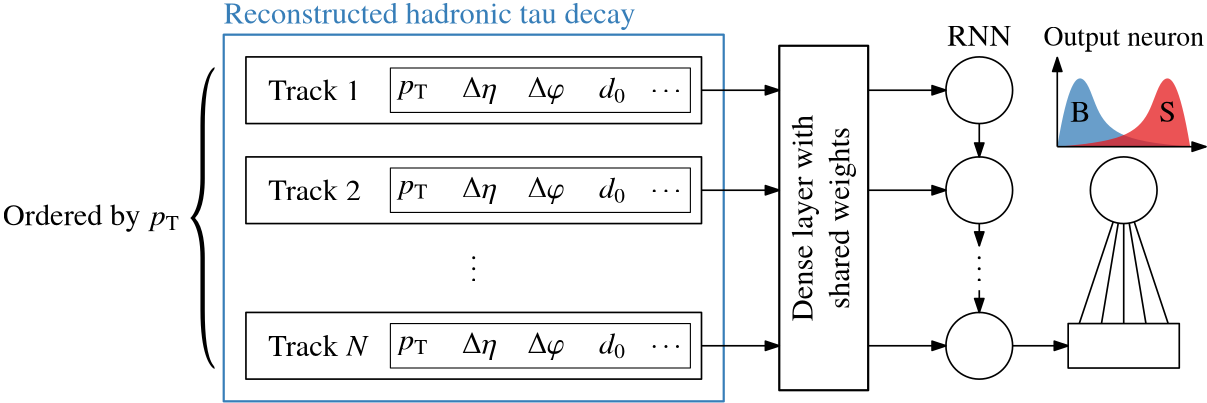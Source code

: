<?xml version="1.0"?>
<!DOCTYPE ipe SYSTEM "ipe.dtd">
<ipe version="70107" creator="Ipe 7.1.10">
<info created="D:20170718220959" modified="D:20170718232157"/>
<preamble>\usepackage{amsmath}
\usepackage{txfonts}</preamble>
<ipestyle name="basic">
<symbol name="arrow/arc(spx)">
<path stroke="sym-stroke" fill="sym-stroke" pen="sym-pen">
0 0 m
-1 0.333 l
-1 -0.333 l
h
</path>
</symbol>
<symbol name="arrow/farc(spx)">
<path stroke="sym-stroke" fill="white" pen="sym-pen">
0 0 m
-1 0.333 l
-1 -0.333 l
h
</path>
</symbol>
<symbol name="arrow/ptarc(spx)">
<path stroke="sym-stroke" fill="sym-stroke" pen="sym-pen">
0 0 m
-1 0.333 l
-0.8 0 l
-1 -0.333 l
h
</path>
</symbol>
<symbol name="arrow/fptarc(spx)">
<path stroke="sym-stroke" fill="white" pen="sym-pen">
0 0 m
-1 0.333 l
-0.8 0 l
-1 -0.333 l
h
</path>
</symbol>
<symbol name="mark/circle(sx)" transformations="translations">
<path fill="sym-stroke">
0.6 0 0 0.6 0 0 e
0.4 0 0 0.4 0 0 e
</path>
</symbol>
<symbol name="mark/disk(sx)" transformations="translations">
<path fill="sym-stroke">
0.6 0 0 0.6 0 0 e
</path>
</symbol>
<symbol name="mark/fdisk(sfx)" transformations="translations">
<group>
<path fill="sym-fill">
0.5 0 0 0.5 0 0 e
</path>
<path fill="sym-stroke" fillrule="eofill">
0.6 0 0 0.6 0 0 e
0.4 0 0 0.4 0 0 e
</path>
</group>
</symbol>
<symbol name="mark/box(sx)" transformations="translations">
<path fill="sym-stroke" fillrule="eofill">
-0.6 -0.6 m
0.6 -0.6 l
0.6 0.6 l
-0.6 0.6 l
h
-0.4 -0.4 m
0.4 -0.4 l
0.4 0.4 l
-0.4 0.4 l
h
</path>
</symbol>
<symbol name="mark/square(sx)" transformations="translations">
<path fill="sym-stroke">
-0.6 -0.6 m
0.6 -0.6 l
0.6 0.6 l
-0.6 0.6 l
h
</path>
</symbol>
<symbol name="mark/fsquare(sfx)" transformations="translations">
<group>
<path fill="sym-fill">
-0.5 -0.5 m
0.5 -0.5 l
0.5 0.5 l
-0.5 0.5 l
h
</path>
<path fill="sym-stroke" fillrule="eofill">
-0.6 -0.6 m
0.6 -0.6 l
0.6 0.6 l
-0.6 0.6 l
h
-0.4 -0.4 m
0.4 -0.4 l
0.4 0.4 l
-0.4 0.4 l
h
</path>
</group>
</symbol>
<symbol name="mark/cross(sx)" transformations="translations">
<group>
<path fill="sym-stroke">
-0.43 -0.57 m
0.57 0.43 l
0.43 0.57 l
-0.57 -0.43 l
h
</path>
<path fill="sym-stroke">
-0.43 0.57 m
0.57 -0.43 l
0.43 -0.57 l
-0.57 0.43 l
h
</path>
</group>
</symbol>
<symbol name="arrow/fnormal(spx)">
<path stroke="sym-stroke" fill="white" pen="sym-pen">
0 0 m
-1 0.333 l
-1 -0.333 l
h
</path>
</symbol>
<symbol name="arrow/pointed(spx)">
<path stroke="sym-stroke" fill="sym-stroke" pen="sym-pen">
0 0 m
-1 0.333 l
-0.8 0 l
-1 -0.333 l
h
</path>
</symbol>
<symbol name="arrow/fpointed(spx)">
<path stroke="sym-stroke" fill="white" pen="sym-pen">
0 0 m
-1 0.333 l
-0.8 0 l
-1 -0.333 l
h
</path>
</symbol>
<symbol name="arrow/linear(spx)">
<path stroke="sym-stroke" pen="sym-pen">
-1 0.333 m
0 0 l
-1 -0.333 l
</path>
</symbol>
<symbol name="arrow/fdouble(spx)">
<path stroke="sym-stroke" fill="white" pen="sym-pen">
0 0 m
-1 0.333 l
-1 -0.333 l
h
-1 0 m
-2 0.333 l
-2 -0.333 l
h
</path>
</symbol>
<symbol name="arrow/double(spx)">
<path stroke="sym-stroke" fill="sym-stroke" pen="sym-pen">
0 0 m
-1 0.333 l
-1 -0.333 l
h
-1 0 m
-2 0.333 l
-2 -0.333 l
h
</path>
</symbol>
<pen name="heavier" value="0.8"/>
<pen name="fat" value="1.2"/>
<pen name="ultrafat" value="2"/>
<symbolsize name="large" value="5"/>
<symbolsize name="small" value="2"/>
<symbolsize name="tiny" value="1.1"/>
<arrowsize name="large" value="10"/>
<arrowsize name="small" value="5"/>
<arrowsize name="tiny" value="3"/>
<color name="red" value="1 0 0"/>
<color name="green" value="0 1 0"/>
<color name="blue" value="0 0 1"/>
<color name="yellow" value="1 1 0"/>
<color name="orange" value="1 0.647 0"/>
<color name="gold" value="1 0.843 0"/>
<color name="purple" value="0.627 0.125 0.941"/>
<color name="gray" value="0.745"/>
<color name="brown" value="0.647 0.165 0.165"/>
<color name="navy" value="0 0 0.502"/>
<color name="pink" value="1 0.753 0.796"/>
<color name="seagreen" value="0.18 0.545 0.341"/>
<color name="turquoise" value="0.251 0.878 0.816"/>
<color name="violet" value="0.933 0.51 0.933"/>
<color name="darkblue" value="0 0 0.545"/>
<color name="darkcyan" value="0 0.545 0.545"/>
<color name="darkgray" value="0.663"/>
<color name="darkgreen" value="0 0.392 0"/>
<color name="darkmagenta" value="0.545 0 0.545"/>
<color name="darkorange" value="1 0.549 0"/>
<color name="darkred" value="0.545 0 0"/>
<color name="lightblue" value="0.678 0.847 0.902"/>
<color name="lightcyan" value="0.878 1 1"/>
<color name="lightgray" value="0.827"/>
<color name="lightgreen" value="0.565 0.933 0.565"/>
<color name="lightyellow" value="1 1 0.878"/>
<dashstyle name="dashed" value="[4] 0"/>
<dashstyle name="dotted" value="[1 3] 0"/>
<dashstyle name="dash dotted" value="[4 2 1 2] 0"/>
<dashstyle name="dash dot dotted" value="[4 2 1 2 1 2] 0"/>
<textsize name="large" value="\large"/>
<textsize name="Large" value="\Large"/>
<textsize name="LARGE" value="\LARGE"/>
<textsize name="huge" value="\huge"/>
<textsize name="Huge" value="\Huge"/>
<textsize name="small" value="\small"/>
<textsize name="footnote" value="\footnotesize"/>
<textsize name="tiny" value="\tiny"/>
<textstyle name="center" begin="\begin{center}" end="\end{center}"/>
<textstyle name="itemize" begin="\begin{itemize}" end="\end{itemize}"/>
<textstyle name="item" begin="\begin{itemize}\item{}" end="\end{itemize}"/>
<gridsize name="4 pts" value="4"/>
<gridsize name="8 pts (~3 mm)" value="8"/>
<gridsize name="16 pts (~6 mm)" value="16"/>
<gridsize name="32 pts (~12 mm)" value="32"/>
<gridsize name="10 pts (~3.5 mm)" value="10"/>
<gridsize name="20 pts (~7 mm)" value="20"/>
<gridsize name="14 pts (~5 mm)" value="14"/>
<gridsize name="28 pts (~10 mm)" value="28"/>
<gridsize name="56 pts (~20 mm)" value="56"/>
<anglesize name="90 deg" value="90"/>
<anglesize name="60 deg" value="60"/>
<anglesize name="45 deg" value="45"/>
<anglesize name="30 deg" value="30"/>
<anglesize name="22.5 deg" value="22.5"/>
<opacity name="10%" value="0.1"/>
<opacity name="30%" value="0.3"/>
<opacity name="50%" value="0.5"/>
<opacity name="75%" value="0.75"/>
<tiling name="falling" angle="-60" step="4" width="1"/>
<tiling name="rising" angle="30" step="4" width="1"/>
</ipestyle>
<page>
<layer name="alpha"/>
<view layers="alpha" active="alpha"/>
<text layer="alpha" matrix="1 0 0 1 96 -36" transformations="translations" pos="48 816" stroke="black" type="label" width="33.392" height="7.485" depth="0.11" valign="center" size="11">Track 1</text>
<path matrix="1 0 0 1 60 -36" stroke="black" pen="0.6">
76 828 m
76 804 l
240 804 l
240 828 l
h
</path>
<text matrix="1 0 0 1 96 -72" transformations="translations" pos="48 816" stroke="black" type="label" width="33.392" height="7.485" depth="0.11" valign="center" size="11">Track 2</text>
<text matrix="1 0 0 1 100 -72" transformations="translations" pos="96 816" stroke="black" type="label" width="11.487" height="4.841" depth="2.26" halign="center" valign="center" size="11">$p_\text{T}$</text>
<text matrix="1 0 0 1 104 -72" transformations="translations" pos="116 816" stroke="black" type="label" width="12.471" height="7.477" depth="2.26" halign="center" valign="center" size="11">$\Delta \eta$</text>
<text matrix="1 0 0 1 88 -72" transformations="translations" pos="156 816" stroke="black" type="label" width="13.282" height="7.477" depth="2.26" halign="center" valign="center" size="11">$\Delta \varphi$</text>
<text matrix="1 0 0 1 88 -72" transformations="translations" pos="180 816" stroke="black" type="label" width="9.813" height="7.405" depth="1.74" halign="center" valign="center" size="11">$d_0$</text>
<path matrix="1 0 0 1 60 -40" stroke="black" pen="0.6">
76 796 m
76 772 l
240 772 l
240 796 l
h
</path>
<text matrix="1 0 0 1 108 -72" transformations="translations" pos="180 816" stroke="black" type="label" width="12.453" height="1.011" depth="0.12" halign="center" valign="center">$\dots$</text>
<text matrix="1 0 0 1 96 -128" transformations="translations" pos="48 816" stroke="black" type="label" width="36.153" height="7.48" depth="0.18" valign="center" size="11">Track $N$</text>
<text matrix="1 0 0 1 100 -128" transformations="translations" pos="96 816" stroke="black" type="label" width="11.487" height="4.841" depth="2.26" halign="center" valign="center" size="11">$p_\text{T}$</text>
<text matrix="1 0 0 1 104 -128" transformations="translations" pos="116 816" stroke="black" type="label" width="12.471" height="7.477" depth="2.26" halign="center" valign="center" size="11">$\Delta \eta$</text>
<text matrix="1 0 0 1 88 -128" transformations="translations" pos="156 816" stroke="black" type="label" width="13.282" height="7.477" depth="2.26" halign="center" valign="center" size="11">$\Delta \varphi$</text>
<text matrix="1 0 0 1 88 -128" transformations="translations" pos="180 816" stroke="black" type="label" width="9.813" height="7.405" depth="1.74" halign="center" valign="center" size="11">$d_0$</text>
<path matrix="1 0 0 1 60 -56" stroke="black" pen="0.6">
76 756 m
76 732 l
240 732 l
240 756 l
h
</path>
<text matrix="1 0 0 1 108 -128" transformations="translations" pos="180 816" stroke="black" type="label" width="12.453" height="1.011" depth="0.12" halign="center" valign="center">$\dots$</text>
<path matrix="1 0 0 1 60 -36" stroke="black">
128 824 m
128 808 l
236 808 l
236 824 l
h
</path>
<path matrix="1 0 0 1 60 -40" stroke="black">
128 792 m
128 776 l
236 776 l
236 792 l
h
</path>
<path matrix="1 0 0 1 60 -56" stroke="black">
128 752 m
128 736 l
236 736 l
236 752 l
h
</path>
<path stroke="0.216 0.494 0.722" pen="0.8">
128 800 m
128 668 l
308 668 l
308 800 l
h
</path>
<text matrix="1 0 0 1 60 0" transformations="translations" pos="68 804" stroke="0.216 0.494 0.722" type="label" width="148.208" height="7.483" depth="2.38" valign="baseline" size="11">Reconstructed hadronic tau decay</text>
<text matrix="1 0 0 1 100 -36" transformations="translations" pos="96 816" stroke="black" type="label" width="11.487" height="4.841" depth="2.26" halign="center" valign="center" size="11">$p_\text{T}$</text>
<text matrix="1 0 0 1 104 -36" transformations="translations" pos="116 816" stroke="black" type="label" width="12.471" height="7.477" depth="2.26" halign="center" valign="center" size="11">$\Delta \eta$</text>
<text matrix="1 0 0 1 88 -36" transformations="translations" pos="156 816" stroke="black" type="label" width="13.282" height="7.477" depth="2.26" halign="center" valign="center" size="11">$\Delta \varphi$</text>
<text matrix="1 0 0 1 88 -36" transformations="translations" pos="180 816" stroke="black" type="label" width="9.813" height="7.405" depth="1.74" halign="center" valign="center" size="11">$d_0$</text>
<text matrix="1 0 0 1 108 -36" transformations="translations" pos="180 816" stroke="black" type="label" width="12.453" height="1.011" depth="0.12" halign="center" valign="center">$\dots$</text>
<text matrix="1.89545 0 0 4.49421 61.9762 -2675.03" pos="28 756" stroke="black" type="label" width="5.599" height="15.2" depth="10.1" valign="baseline">\Bigg\{</text>
<text matrix="1 0 0 1 80.2872 -2.08429" transformations="translations" pos="32 736" stroke="black" type="label" width="63.826" height="7.483" depth="2.38" halign="right" valign="center" size="11">Ordered by $p_\text{T}$</text>
<text matrix="1 0 0 1 54 2.94478" transformations="translations" pos="164 716" stroke="black" type="label" width="2.491" height="14.958" depth="0.12" halign="center" valign="center">$\vdots$</text>
<path stroke="black" pen="0.6" arrow="normal/small">
300 780 m
328 780 l
</path>
<path stroke="black" pen="0.6" arrow="normal/small">
300 744 m
328 744 l
</path>
<path matrix="1 0 0 1 0 -8" stroke="black" pen="0.6" arrow="normal/small">
300 696 m
328 696 l
</path>
<path stroke="black" pen="0.8">
328 796 m
328 672 l
360 672 l
360 796 l
h
</path>
<text matrix="1 0 0 1 236 2.94478" transformations="translations" pos="164 716" stroke="black" type="label" width="2.491" height="14.958" depth="0.12" halign="center" valign="center">$\vdots$</text>
<text matrix="0 1 -1 0 1112 234" pos="448 768" stroke="black" type="minipage" width="104" height="14.083" depth="8.98" valign="center" size="11" style="center">Dense layer with shared weights</text>
<path matrix="1 0 0 1 -36 0" stroke="black" pen="0.6">
12 0 0 12 436 744 e
</path>
<path matrix="1 0 0 1 -36 0" stroke="black" pen="0.6">
12 0 0 12 436 780 e
</path>
<path matrix="1 0 0 1 -36 -8" stroke="black" pen="0.6">
12 0 0 12 436 696 e
</path>
<path matrix="1 0 0 1 -32 0" stroke="black" pen="0.6" arrow="normal/small">
432 768 m
432 756 l
</path>
<path matrix="1 0 0 1 -32 -8" stroke="black" pen="0.6" arrow="normal/small">
444 696 m
464 696 l
</path>
<path matrix="1 0 0 1 60 0" stroke="black" pen="0.6" arrow="normal/small">
300 780 m
328 780 l
</path>
<path matrix="1 0 0 1 60 0" stroke="black" pen="0.6" arrow="normal/small">
300 744 m
328 744 l
</path>
<path matrix="1 0 0 1 60 -8" stroke="black" pen="0.6" arrow="normal/small">
300 696 m
328 696 l
</path>
<path matrix="1 0 0 1 0 -8" stroke="black" pen="0.6">
432 704 m
432 688 l
472 688 l
472 704 l
h
</path>
<path stroke="black" pen="0.6" arrow="normal/small">
400 732 m
400 724 l
</path>
<path matrix="1 0 0 1 16 0" stroke="black" pen="0.6">
12 0 0 12 436 744 e
</path>
<path matrix="1 0 0 1 0 -24" stroke="black" pen="0.6" arrow="normal/small">
400 732 m
400 724 l
</path>
<path stroke="black" fill="white" pen="0.6">
436 696 m
448.205 732.616 l
</path>
<path stroke="black" fill="white" pen="0.6">
444 696 m
450.027 732.163 l
</path>
<path stroke="black" fill="white" pen="0.6">
452 696 m
452 732 l
</path>
<path stroke="black" fill="white" pen="0.6">
460 696 m
453.973 732.163 l
</path>
<path stroke="black" fill="white" pen="0.6">
468 696 m
455.795 732.616 l
</path>
<text matrix="1 0 0 1 0 -4" transformations="translations" pos="400 800" stroke="black" type="label" width="23.134" height="7.337" depth="0.11" halign="center" valign="baseline" size="11">RNN</text>
<text matrix="1 0 0 1 0 32" transformations="translations" pos="452 764" stroke="black" type="label" width="57.833" height="6.672" depth="2.16" halign="center" valign="baseline">Output neuron</text>
<path matrix="1.49508 0 0 1.29251 -217.798 -232.976" fill="0.216 0.494 0.722" opacity="75%">
432 768 m
434.614 786.149
438.768 789.586
441.251 777.84
446.074 770.869
454.907 768.864
464 768 c
</path>
<path matrix="-1.49508 0 0 1.29251 1121.8 -232.976" fill="0.894 0.102 0.11" opacity="75%">
432 768 m
434.614 786.149
438.768 789.586
441.251 777.84
446.074 770.869
454.907 768.864
464 768 c
</path>
<path stroke="black" fill="white" pen="0.6" arrow="normal/small">
428.078 759.671 m
481.624 759.671 l
</path>
<path stroke="black" fill="white" pen="0.6" arrow="normal/small">
428.078 759.671 m
428.078 791.775 l
</path>
<text matrix="1 0 0 1 28.3481 -3.75118" transformations="translations" pos="436.325 772.421" stroke="black" type="label" width="6.093" height="7.339" depth="0.14" valign="baseline" size="11">S</text>
<text matrix="1 0 0 1 -4.50161 -4.88993" transformations="translations" pos="437.293 773.551" stroke="black" type="label" width="7.31" height="7.332" depth="0" valign="baseline" size="11">B</text>
</page>
</ipe>
